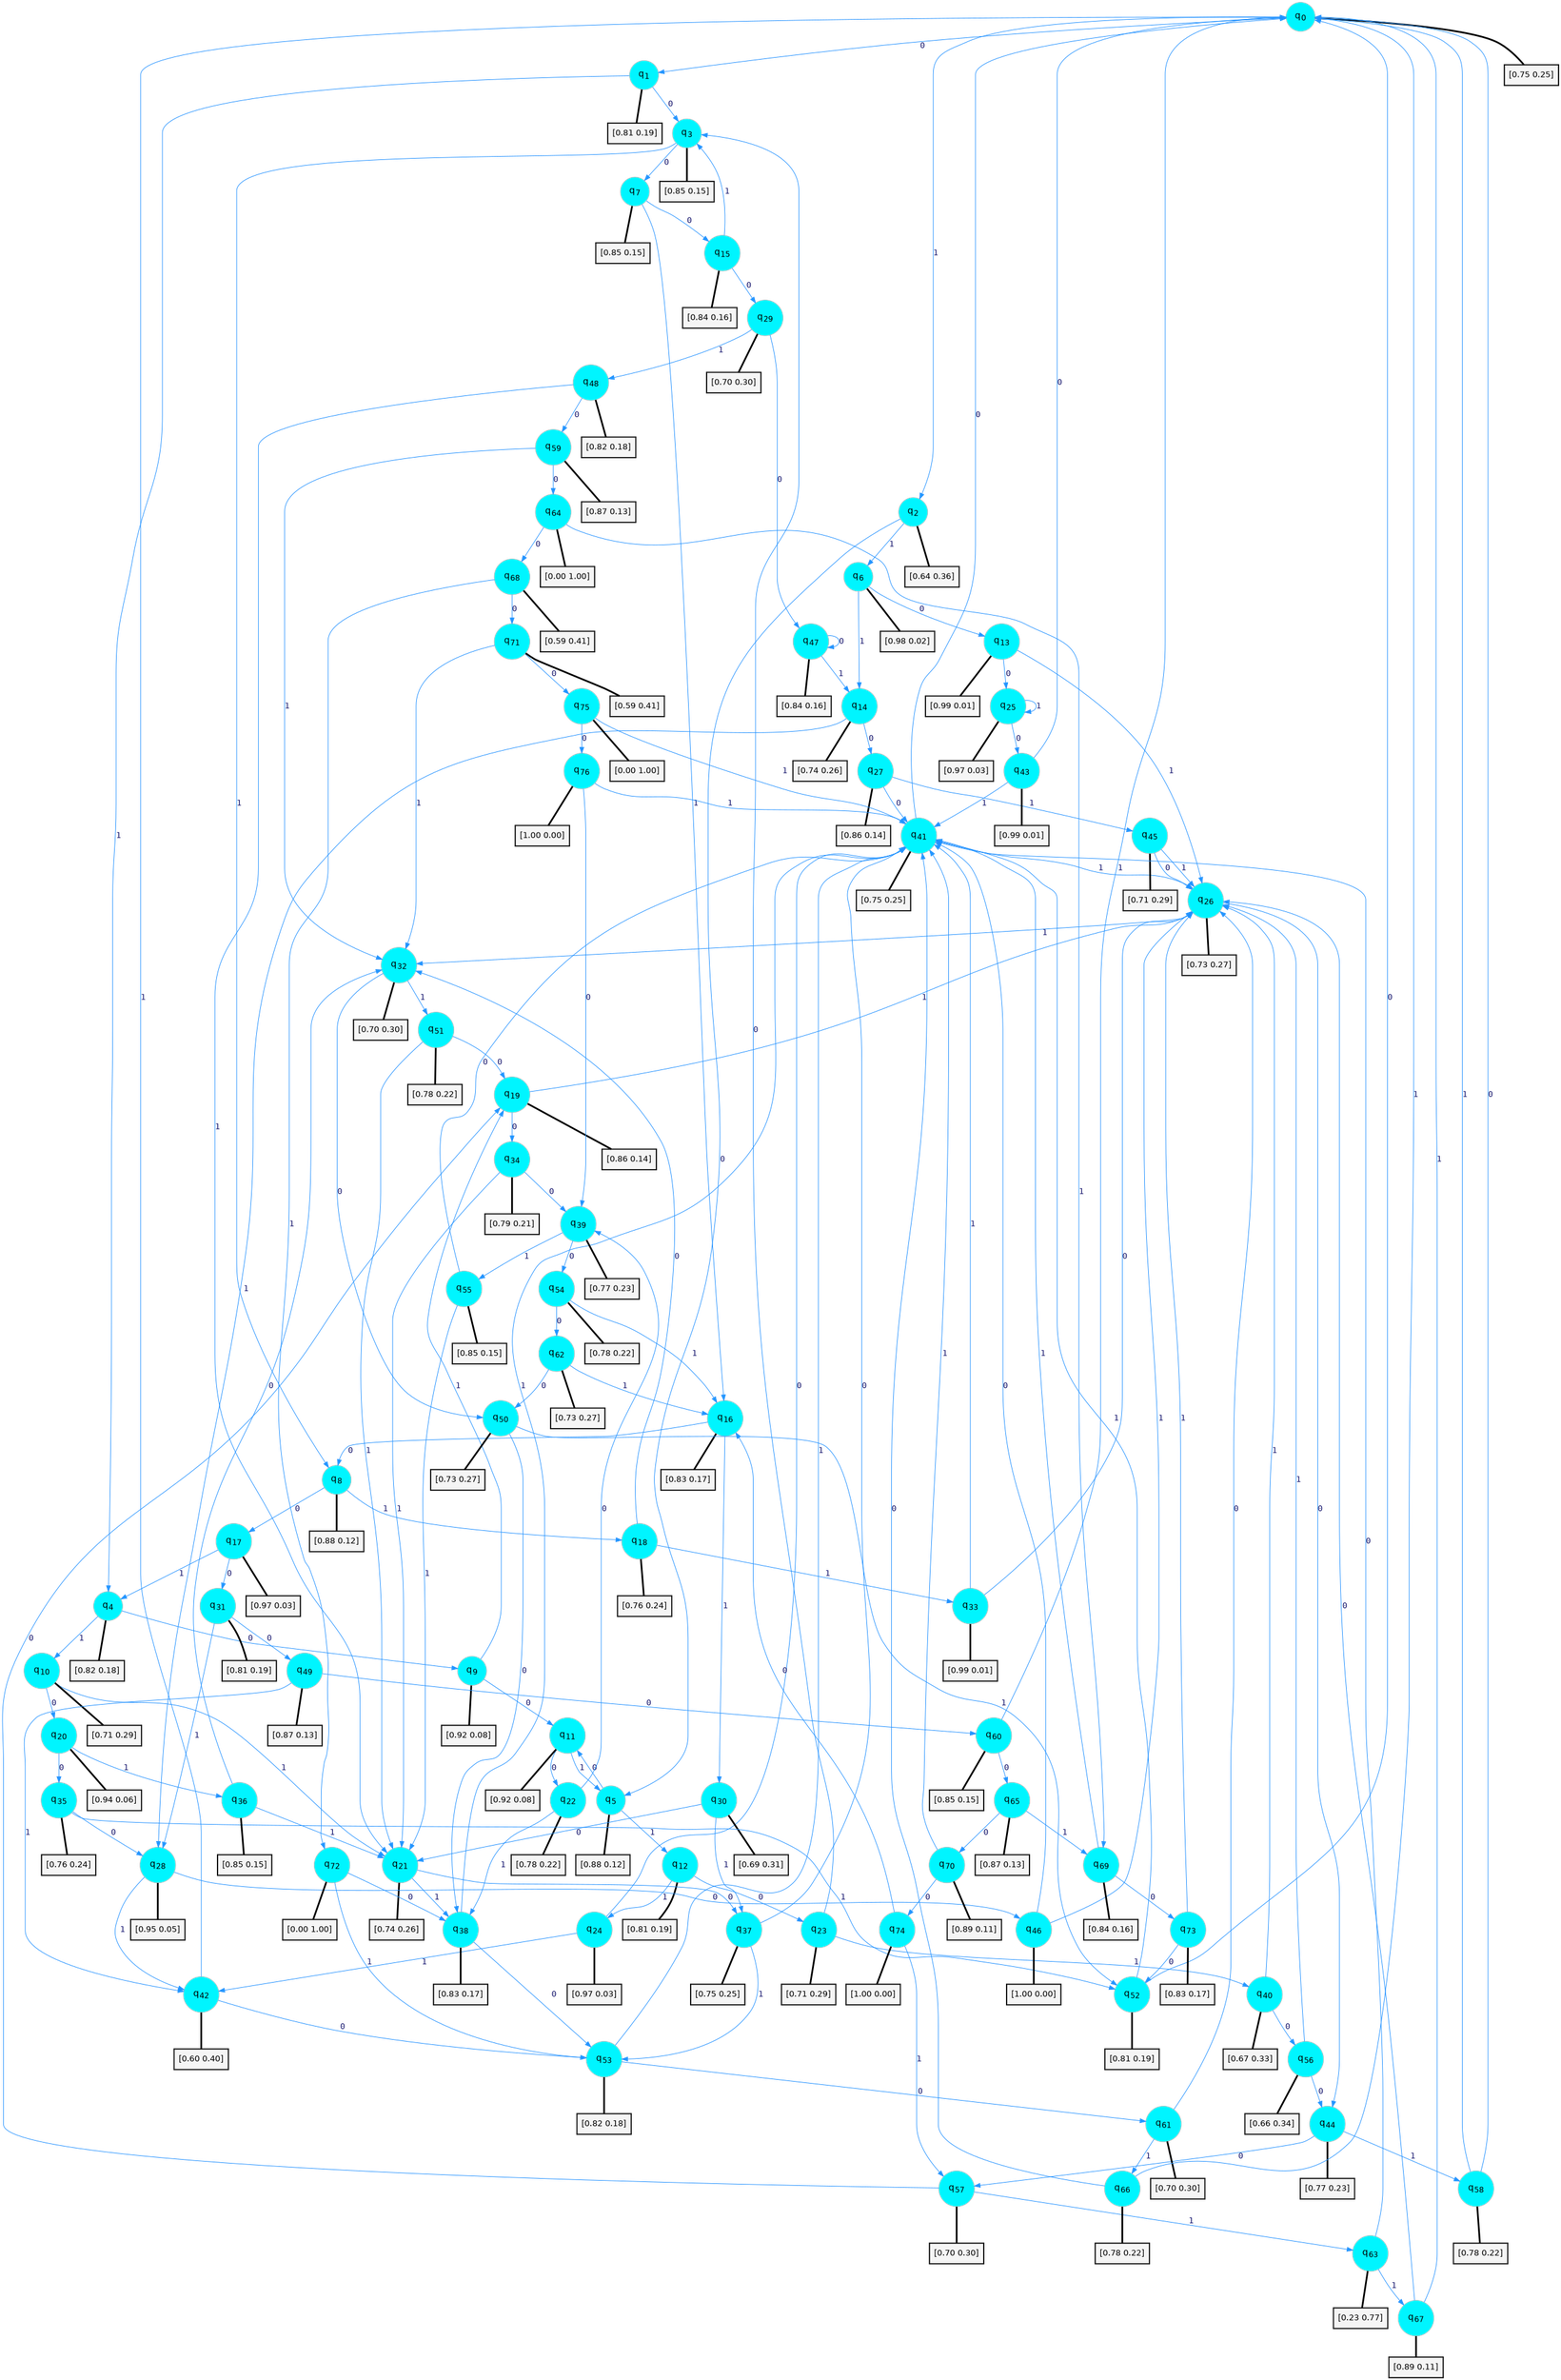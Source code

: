 digraph G {
graph [
bgcolor=transparent, dpi=300, rankdir=TD, size="40,25"];
node [
color=gray, fillcolor=turquoise1, fontcolor=black, fontname=Helvetica, fontsize=16, fontweight=bold, shape=circle, style=filled];
edge [
arrowsize=1, color=dodgerblue1, fontcolor=midnightblue, fontname=courier, fontweight=bold, penwidth=1, style=solid, weight=20];
0[label=<q<SUB>0</SUB>>];
1[label=<q<SUB>1</SUB>>];
2[label=<q<SUB>2</SUB>>];
3[label=<q<SUB>3</SUB>>];
4[label=<q<SUB>4</SUB>>];
5[label=<q<SUB>5</SUB>>];
6[label=<q<SUB>6</SUB>>];
7[label=<q<SUB>7</SUB>>];
8[label=<q<SUB>8</SUB>>];
9[label=<q<SUB>9</SUB>>];
10[label=<q<SUB>10</SUB>>];
11[label=<q<SUB>11</SUB>>];
12[label=<q<SUB>12</SUB>>];
13[label=<q<SUB>13</SUB>>];
14[label=<q<SUB>14</SUB>>];
15[label=<q<SUB>15</SUB>>];
16[label=<q<SUB>16</SUB>>];
17[label=<q<SUB>17</SUB>>];
18[label=<q<SUB>18</SUB>>];
19[label=<q<SUB>19</SUB>>];
20[label=<q<SUB>20</SUB>>];
21[label=<q<SUB>21</SUB>>];
22[label=<q<SUB>22</SUB>>];
23[label=<q<SUB>23</SUB>>];
24[label=<q<SUB>24</SUB>>];
25[label=<q<SUB>25</SUB>>];
26[label=<q<SUB>26</SUB>>];
27[label=<q<SUB>27</SUB>>];
28[label=<q<SUB>28</SUB>>];
29[label=<q<SUB>29</SUB>>];
30[label=<q<SUB>30</SUB>>];
31[label=<q<SUB>31</SUB>>];
32[label=<q<SUB>32</SUB>>];
33[label=<q<SUB>33</SUB>>];
34[label=<q<SUB>34</SUB>>];
35[label=<q<SUB>35</SUB>>];
36[label=<q<SUB>36</SUB>>];
37[label=<q<SUB>37</SUB>>];
38[label=<q<SUB>38</SUB>>];
39[label=<q<SUB>39</SUB>>];
40[label=<q<SUB>40</SUB>>];
41[label=<q<SUB>41</SUB>>];
42[label=<q<SUB>42</SUB>>];
43[label=<q<SUB>43</SUB>>];
44[label=<q<SUB>44</SUB>>];
45[label=<q<SUB>45</SUB>>];
46[label=<q<SUB>46</SUB>>];
47[label=<q<SUB>47</SUB>>];
48[label=<q<SUB>48</SUB>>];
49[label=<q<SUB>49</SUB>>];
50[label=<q<SUB>50</SUB>>];
51[label=<q<SUB>51</SUB>>];
52[label=<q<SUB>52</SUB>>];
53[label=<q<SUB>53</SUB>>];
54[label=<q<SUB>54</SUB>>];
55[label=<q<SUB>55</SUB>>];
56[label=<q<SUB>56</SUB>>];
57[label=<q<SUB>57</SUB>>];
58[label=<q<SUB>58</SUB>>];
59[label=<q<SUB>59</SUB>>];
60[label=<q<SUB>60</SUB>>];
61[label=<q<SUB>61</SUB>>];
62[label=<q<SUB>62</SUB>>];
63[label=<q<SUB>63</SUB>>];
64[label=<q<SUB>64</SUB>>];
65[label=<q<SUB>65</SUB>>];
66[label=<q<SUB>66</SUB>>];
67[label=<q<SUB>67</SUB>>];
68[label=<q<SUB>68</SUB>>];
69[label=<q<SUB>69</SUB>>];
70[label=<q<SUB>70</SUB>>];
71[label=<q<SUB>71</SUB>>];
72[label=<q<SUB>72</SUB>>];
73[label=<q<SUB>73</SUB>>];
74[label=<q<SUB>74</SUB>>];
75[label=<q<SUB>75</SUB>>];
76[label=<q<SUB>76</SUB>>];
77[label="[0.75 0.25]", shape=box,fontcolor=black, fontname=Helvetica, fontsize=14, penwidth=2, fillcolor=whitesmoke,color=black];
78[label="[0.81 0.19]", shape=box,fontcolor=black, fontname=Helvetica, fontsize=14, penwidth=2, fillcolor=whitesmoke,color=black];
79[label="[0.64 0.36]", shape=box,fontcolor=black, fontname=Helvetica, fontsize=14, penwidth=2, fillcolor=whitesmoke,color=black];
80[label="[0.85 0.15]", shape=box,fontcolor=black, fontname=Helvetica, fontsize=14, penwidth=2, fillcolor=whitesmoke,color=black];
81[label="[0.82 0.18]", shape=box,fontcolor=black, fontname=Helvetica, fontsize=14, penwidth=2, fillcolor=whitesmoke,color=black];
82[label="[0.88 0.12]", shape=box,fontcolor=black, fontname=Helvetica, fontsize=14, penwidth=2, fillcolor=whitesmoke,color=black];
83[label="[0.98 0.02]", shape=box,fontcolor=black, fontname=Helvetica, fontsize=14, penwidth=2, fillcolor=whitesmoke,color=black];
84[label="[0.85 0.15]", shape=box,fontcolor=black, fontname=Helvetica, fontsize=14, penwidth=2, fillcolor=whitesmoke,color=black];
85[label="[0.88 0.12]", shape=box,fontcolor=black, fontname=Helvetica, fontsize=14, penwidth=2, fillcolor=whitesmoke,color=black];
86[label="[0.92 0.08]", shape=box,fontcolor=black, fontname=Helvetica, fontsize=14, penwidth=2, fillcolor=whitesmoke,color=black];
87[label="[0.71 0.29]", shape=box,fontcolor=black, fontname=Helvetica, fontsize=14, penwidth=2, fillcolor=whitesmoke,color=black];
88[label="[0.92 0.08]", shape=box,fontcolor=black, fontname=Helvetica, fontsize=14, penwidth=2, fillcolor=whitesmoke,color=black];
89[label="[0.81 0.19]", shape=box,fontcolor=black, fontname=Helvetica, fontsize=14, penwidth=2, fillcolor=whitesmoke,color=black];
90[label="[0.99 0.01]", shape=box,fontcolor=black, fontname=Helvetica, fontsize=14, penwidth=2, fillcolor=whitesmoke,color=black];
91[label="[0.74 0.26]", shape=box,fontcolor=black, fontname=Helvetica, fontsize=14, penwidth=2, fillcolor=whitesmoke,color=black];
92[label="[0.84 0.16]", shape=box,fontcolor=black, fontname=Helvetica, fontsize=14, penwidth=2, fillcolor=whitesmoke,color=black];
93[label="[0.83 0.17]", shape=box,fontcolor=black, fontname=Helvetica, fontsize=14, penwidth=2, fillcolor=whitesmoke,color=black];
94[label="[0.97 0.03]", shape=box,fontcolor=black, fontname=Helvetica, fontsize=14, penwidth=2, fillcolor=whitesmoke,color=black];
95[label="[0.76 0.24]", shape=box,fontcolor=black, fontname=Helvetica, fontsize=14, penwidth=2, fillcolor=whitesmoke,color=black];
96[label="[0.86 0.14]", shape=box,fontcolor=black, fontname=Helvetica, fontsize=14, penwidth=2, fillcolor=whitesmoke,color=black];
97[label="[0.94 0.06]", shape=box,fontcolor=black, fontname=Helvetica, fontsize=14, penwidth=2, fillcolor=whitesmoke,color=black];
98[label="[0.74 0.26]", shape=box,fontcolor=black, fontname=Helvetica, fontsize=14, penwidth=2, fillcolor=whitesmoke,color=black];
99[label="[0.78 0.22]", shape=box,fontcolor=black, fontname=Helvetica, fontsize=14, penwidth=2, fillcolor=whitesmoke,color=black];
100[label="[0.71 0.29]", shape=box,fontcolor=black, fontname=Helvetica, fontsize=14, penwidth=2, fillcolor=whitesmoke,color=black];
101[label="[0.97 0.03]", shape=box,fontcolor=black, fontname=Helvetica, fontsize=14, penwidth=2, fillcolor=whitesmoke,color=black];
102[label="[0.97 0.03]", shape=box,fontcolor=black, fontname=Helvetica, fontsize=14, penwidth=2, fillcolor=whitesmoke,color=black];
103[label="[0.73 0.27]", shape=box,fontcolor=black, fontname=Helvetica, fontsize=14, penwidth=2, fillcolor=whitesmoke,color=black];
104[label="[0.86 0.14]", shape=box,fontcolor=black, fontname=Helvetica, fontsize=14, penwidth=2, fillcolor=whitesmoke,color=black];
105[label="[0.95 0.05]", shape=box,fontcolor=black, fontname=Helvetica, fontsize=14, penwidth=2, fillcolor=whitesmoke,color=black];
106[label="[0.70 0.30]", shape=box,fontcolor=black, fontname=Helvetica, fontsize=14, penwidth=2, fillcolor=whitesmoke,color=black];
107[label="[0.69 0.31]", shape=box,fontcolor=black, fontname=Helvetica, fontsize=14, penwidth=2, fillcolor=whitesmoke,color=black];
108[label="[0.81 0.19]", shape=box,fontcolor=black, fontname=Helvetica, fontsize=14, penwidth=2, fillcolor=whitesmoke,color=black];
109[label="[0.70 0.30]", shape=box,fontcolor=black, fontname=Helvetica, fontsize=14, penwidth=2, fillcolor=whitesmoke,color=black];
110[label="[0.99 0.01]", shape=box,fontcolor=black, fontname=Helvetica, fontsize=14, penwidth=2, fillcolor=whitesmoke,color=black];
111[label="[0.79 0.21]", shape=box,fontcolor=black, fontname=Helvetica, fontsize=14, penwidth=2, fillcolor=whitesmoke,color=black];
112[label="[0.76 0.24]", shape=box,fontcolor=black, fontname=Helvetica, fontsize=14, penwidth=2, fillcolor=whitesmoke,color=black];
113[label="[0.85 0.15]", shape=box,fontcolor=black, fontname=Helvetica, fontsize=14, penwidth=2, fillcolor=whitesmoke,color=black];
114[label="[0.75 0.25]", shape=box,fontcolor=black, fontname=Helvetica, fontsize=14, penwidth=2, fillcolor=whitesmoke,color=black];
115[label="[0.83 0.17]", shape=box,fontcolor=black, fontname=Helvetica, fontsize=14, penwidth=2, fillcolor=whitesmoke,color=black];
116[label="[0.77 0.23]", shape=box,fontcolor=black, fontname=Helvetica, fontsize=14, penwidth=2, fillcolor=whitesmoke,color=black];
117[label="[0.67 0.33]", shape=box,fontcolor=black, fontname=Helvetica, fontsize=14, penwidth=2, fillcolor=whitesmoke,color=black];
118[label="[0.75 0.25]", shape=box,fontcolor=black, fontname=Helvetica, fontsize=14, penwidth=2, fillcolor=whitesmoke,color=black];
119[label="[0.60 0.40]", shape=box,fontcolor=black, fontname=Helvetica, fontsize=14, penwidth=2, fillcolor=whitesmoke,color=black];
120[label="[0.99 0.01]", shape=box,fontcolor=black, fontname=Helvetica, fontsize=14, penwidth=2, fillcolor=whitesmoke,color=black];
121[label="[0.77 0.23]", shape=box,fontcolor=black, fontname=Helvetica, fontsize=14, penwidth=2, fillcolor=whitesmoke,color=black];
122[label="[0.71 0.29]", shape=box,fontcolor=black, fontname=Helvetica, fontsize=14, penwidth=2, fillcolor=whitesmoke,color=black];
123[label="[1.00 0.00]", shape=box,fontcolor=black, fontname=Helvetica, fontsize=14, penwidth=2, fillcolor=whitesmoke,color=black];
124[label="[0.84 0.16]", shape=box,fontcolor=black, fontname=Helvetica, fontsize=14, penwidth=2, fillcolor=whitesmoke,color=black];
125[label="[0.82 0.18]", shape=box,fontcolor=black, fontname=Helvetica, fontsize=14, penwidth=2, fillcolor=whitesmoke,color=black];
126[label="[0.87 0.13]", shape=box,fontcolor=black, fontname=Helvetica, fontsize=14, penwidth=2, fillcolor=whitesmoke,color=black];
127[label="[0.73 0.27]", shape=box,fontcolor=black, fontname=Helvetica, fontsize=14, penwidth=2, fillcolor=whitesmoke,color=black];
128[label="[0.78 0.22]", shape=box,fontcolor=black, fontname=Helvetica, fontsize=14, penwidth=2, fillcolor=whitesmoke,color=black];
129[label="[0.81 0.19]", shape=box,fontcolor=black, fontname=Helvetica, fontsize=14, penwidth=2, fillcolor=whitesmoke,color=black];
130[label="[0.82 0.18]", shape=box,fontcolor=black, fontname=Helvetica, fontsize=14, penwidth=2, fillcolor=whitesmoke,color=black];
131[label="[0.78 0.22]", shape=box,fontcolor=black, fontname=Helvetica, fontsize=14, penwidth=2, fillcolor=whitesmoke,color=black];
132[label="[0.85 0.15]", shape=box,fontcolor=black, fontname=Helvetica, fontsize=14, penwidth=2, fillcolor=whitesmoke,color=black];
133[label="[0.66 0.34]", shape=box,fontcolor=black, fontname=Helvetica, fontsize=14, penwidth=2, fillcolor=whitesmoke,color=black];
134[label="[0.70 0.30]", shape=box,fontcolor=black, fontname=Helvetica, fontsize=14, penwidth=2, fillcolor=whitesmoke,color=black];
135[label="[0.78 0.22]", shape=box,fontcolor=black, fontname=Helvetica, fontsize=14, penwidth=2, fillcolor=whitesmoke,color=black];
136[label="[0.87 0.13]", shape=box,fontcolor=black, fontname=Helvetica, fontsize=14, penwidth=2, fillcolor=whitesmoke,color=black];
137[label="[0.85 0.15]", shape=box,fontcolor=black, fontname=Helvetica, fontsize=14, penwidth=2, fillcolor=whitesmoke,color=black];
138[label="[0.70 0.30]", shape=box,fontcolor=black, fontname=Helvetica, fontsize=14, penwidth=2, fillcolor=whitesmoke,color=black];
139[label="[0.73 0.27]", shape=box,fontcolor=black, fontname=Helvetica, fontsize=14, penwidth=2, fillcolor=whitesmoke,color=black];
140[label="[0.23 0.77]", shape=box,fontcolor=black, fontname=Helvetica, fontsize=14, penwidth=2, fillcolor=whitesmoke,color=black];
141[label="[0.00 1.00]", shape=box,fontcolor=black, fontname=Helvetica, fontsize=14, penwidth=2, fillcolor=whitesmoke,color=black];
142[label="[0.87 0.13]", shape=box,fontcolor=black, fontname=Helvetica, fontsize=14, penwidth=2, fillcolor=whitesmoke,color=black];
143[label="[0.78 0.22]", shape=box,fontcolor=black, fontname=Helvetica, fontsize=14, penwidth=2, fillcolor=whitesmoke,color=black];
144[label="[0.89 0.11]", shape=box,fontcolor=black, fontname=Helvetica, fontsize=14, penwidth=2, fillcolor=whitesmoke,color=black];
145[label="[0.59 0.41]", shape=box,fontcolor=black, fontname=Helvetica, fontsize=14, penwidth=2, fillcolor=whitesmoke,color=black];
146[label="[0.84 0.16]", shape=box,fontcolor=black, fontname=Helvetica, fontsize=14, penwidth=2, fillcolor=whitesmoke,color=black];
147[label="[0.89 0.11]", shape=box,fontcolor=black, fontname=Helvetica, fontsize=14, penwidth=2, fillcolor=whitesmoke,color=black];
148[label="[0.59 0.41]", shape=box,fontcolor=black, fontname=Helvetica, fontsize=14, penwidth=2, fillcolor=whitesmoke,color=black];
149[label="[0.00 1.00]", shape=box,fontcolor=black, fontname=Helvetica, fontsize=14, penwidth=2, fillcolor=whitesmoke,color=black];
150[label="[0.83 0.17]", shape=box,fontcolor=black, fontname=Helvetica, fontsize=14, penwidth=2, fillcolor=whitesmoke,color=black];
151[label="[1.00 0.00]", shape=box,fontcolor=black, fontname=Helvetica, fontsize=14, penwidth=2, fillcolor=whitesmoke,color=black];
152[label="[0.00 1.00]", shape=box,fontcolor=black, fontname=Helvetica, fontsize=14, penwidth=2, fillcolor=whitesmoke,color=black];
153[label="[1.00 0.00]", shape=box,fontcolor=black, fontname=Helvetica, fontsize=14, penwidth=2, fillcolor=whitesmoke,color=black];
0->1 [label=0];
0->2 [label=1];
0->77 [arrowhead=none, penwidth=3,color=black];
1->3 [label=0];
1->4 [label=1];
1->78 [arrowhead=none, penwidth=3,color=black];
2->5 [label=0];
2->6 [label=1];
2->79 [arrowhead=none, penwidth=3,color=black];
3->7 [label=0];
3->8 [label=1];
3->80 [arrowhead=none, penwidth=3,color=black];
4->9 [label=0];
4->10 [label=1];
4->81 [arrowhead=none, penwidth=3,color=black];
5->11 [label=0];
5->12 [label=1];
5->82 [arrowhead=none, penwidth=3,color=black];
6->13 [label=0];
6->14 [label=1];
6->83 [arrowhead=none, penwidth=3,color=black];
7->15 [label=0];
7->16 [label=1];
7->84 [arrowhead=none, penwidth=3,color=black];
8->17 [label=0];
8->18 [label=1];
8->85 [arrowhead=none, penwidth=3,color=black];
9->11 [label=0];
9->19 [label=1];
9->86 [arrowhead=none, penwidth=3,color=black];
10->20 [label=0];
10->21 [label=1];
10->87 [arrowhead=none, penwidth=3,color=black];
11->22 [label=0];
11->5 [label=1];
11->88 [arrowhead=none, penwidth=3,color=black];
12->23 [label=0];
12->24 [label=1];
12->89 [arrowhead=none, penwidth=3,color=black];
13->25 [label=0];
13->26 [label=1];
13->90 [arrowhead=none, penwidth=3,color=black];
14->27 [label=0];
14->28 [label=1];
14->91 [arrowhead=none, penwidth=3,color=black];
15->29 [label=0];
15->3 [label=1];
15->92 [arrowhead=none, penwidth=3,color=black];
16->8 [label=0];
16->30 [label=1];
16->93 [arrowhead=none, penwidth=3,color=black];
17->31 [label=0];
17->4 [label=1];
17->94 [arrowhead=none, penwidth=3,color=black];
18->32 [label=0];
18->33 [label=1];
18->95 [arrowhead=none, penwidth=3,color=black];
19->34 [label=0];
19->26 [label=1];
19->96 [arrowhead=none, penwidth=3,color=black];
20->35 [label=0];
20->36 [label=1];
20->97 [arrowhead=none, penwidth=3,color=black];
21->37 [label=0];
21->38 [label=1];
21->98 [arrowhead=none, penwidth=3,color=black];
22->39 [label=0];
22->38 [label=1];
22->99 [arrowhead=none, penwidth=3,color=black];
23->3 [label=0];
23->40 [label=1];
23->100 [arrowhead=none, penwidth=3,color=black];
24->41 [label=0];
24->42 [label=1];
24->101 [arrowhead=none, penwidth=3,color=black];
25->43 [label=0];
25->25 [label=1];
25->102 [arrowhead=none, penwidth=3,color=black];
26->44 [label=0];
26->32 [label=1];
26->103 [arrowhead=none, penwidth=3,color=black];
27->41 [label=0];
27->45 [label=1];
27->104 [arrowhead=none, penwidth=3,color=black];
28->46 [label=0];
28->42 [label=1];
28->105 [arrowhead=none, penwidth=3,color=black];
29->47 [label=0];
29->48 [label=1];
29->106 [arrowhead=none, penwidth=3,color=black];
30->21 [label=0];
30->37 [label=1];
30->107 [arrowhead=none, penwidth=3,color=black];
31->49 [label=0];
31->28 [label=1];
31->108 [arrowhead=none, penwidth=3,color=black];
32->50 [label=0];
32->51 [label=1];
32->109 [arrowhead=none, penwidth=3,color=black];
33->26 [label=0];
33->41 [label=1];
33->110 [arrowhead=none, penwidth=3,color=black];
34->39 [label=0];
34->21 [label=1];
34->111 [arrowhead=none, penwidth=3,color=black];
35->28 [label=0];
35->52 [label=1];
35->112 [arrowhead=none, penwidth=3,color=black];
36->32 [label=0];
36->21 [label=1];
36->113 [arrowhead=none, penwidth=3,color=black];
37->41 [label=0];
37->53 [label=1];
37->114 [arrowhead=none, penwidth=3,color=black];
38->53 [label=0];
38->41 [label=1];
38->115 [arrowhead=none, penwidth=3,color=black];
39->54 [label=0];
39->55 [label=1];
39->116 [arrowhead=none, penwidth=3,color=black];
40->56 [label=0];
40->26 [label=1];
40->117 [arrowhead=none, penwidth=3,color=black];
41->0 [label=0];
41->26 [label=1];
41->118 [arrowhead=none, penwidth=3,color=black];
42->53 [label=0];
42->0 [label=1];
42->119 [arrowhead=none, penwidth=3,color=black];
43->0 [label=0];
43->41 [label=1];
43->120 [arrowhead=none, penwidth=3,color=black];
44->57 [label=0];
44->58 [label=1];
44->121 [arrowhead=none, penwidth=3,color=black];
45->26 [label=0];
45->26 [label=1];
45->122 [arrowhead=none, penwidth=3,color=black];
46->41 [label=0];
46->26 [label=1];
46->123 [arrowhead=none, penwidth=3,color=black];
47->47 [label=0];
47->14 [label=1];
47->124 [arrowhead=none, penwidth=3,color=black];
48->59 [label=0];
48->21 [label=1];
48->125 [arrowhead=none, penwidth=3,color=black];
49->60 [label=0];
49->42 [label=1];
49->126 [arrowhead=none, penwidth=3,color=black];
50->38 [label=0];
50->52 [label=1];
50->127 [arrowhead=none, penwidth=3,color=black];
51->19 [label=0];
51->21 [label=1];
51->128 [arrowhead=none, penwidth=3,color=black];
52->0 [label=0];
52->41 [label=1];
52->129 [arrowhead=none, penwidth=3,color=black];
53->61 [label=0];
53->41 [label=1];
53->130 [arrowhead=none, penwidth=3,color=black];
54->62 [label=0];
54->16 [label=1];
54->131 [arrowhead=none, penwidth=3,color=black];
55->41 [label=0];
55->21 [label=1];
55->132 [arrowhead=none, penwidth=3,color=black];
56->44 [label=0];
56->26 [label=1];
56->133 [arrowhead=none, penwidth=3,color=black];
57->19 [label=0];
57->63 [label=1];
57->134 [arrowhead=none, penwidth=3,color=black];
58->0 [label=0];
58->0 [label=1];
58->135 [arrowhead=none, penwidth=3,color=black];
59->64 [label=0];
59->32 [label=1];
59->136 [arrowhead=none, penwidth=3,color=black];
60->65 [label=0];
60->0 [label=1];
60->137 [arrowhead=none, penwidth=3,color=black];
61->26 [label=0];
61->66 [label=1];
61->138 [arrowhead=none, penwidth=3,color=black];
62->50 [label=0];
62->16 [label=1];
62->139 [arrowhead=none, penwidth=3,color=black];
63->41 [label=0];
63->67 [label=1];
63->140 [arrowhead=none, penwidth=3,color=black];
64->68 [label=0];
64->69 [label=1];
64->141 [arrowhead=none, penwidth=3,color=black];
65->70 [label=0];
65->69 [label=1];
65->142 [arrowhead=none, penwidth=3,color=black];
66->41 [label=0];
66->0 [label=1];
66->143 [arrowhead=none, penwidth=3,color=black];
67->26 [label=0];
67->0 [label=1];
67->144 [arrowhead=none, penwidth=3,color=black];
68->71 [label=0];
68->72 [label=1];
68->145 [arrowhead=none, penwidth=3,color=black];
69->73 [label=0];
69->41 [label=1];
69->146 [arrowhead=none, penwidth=3,color=black];
70->74 [label=0];
70->41 [label=1];
70->147 [arrowhead=none, penwidth=3,color=black];
71->75 [label=0];
71->32 [label=1];
71->148 [arrowhead=none, penwidth=3,color=black];
72->38 [label=0];
72->53 [label=1];
72->149 [arrowhead=none, penwidth=3,color=black];
73->52 [label=0];
73->26 [label=1];
73->150 [arrowhead=none, penwidth=3,color=black];
74->16 [label=0];
74->57 [label=1];
74->151 [arrowhead=none, penwidth=3,color=black];
75->76 [label=0];
75->41 [label=1];
75->152 [arrowhead=none, penwidth=3,color=black];
76->39 [label=0];
76->41 [label=1];
76->153 [arrowhead=none, penwidth=3,color=black];
}
